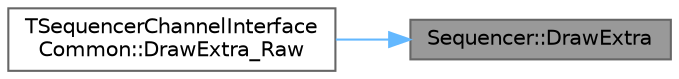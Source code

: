 digraph "Sequencer::DrawExtra"
{
 // INTERACTIVE_SVG=YES
 // LATEX_PDF_SIZE
  bgcolor="transparent";
  edge [fontname=Helvetica,fontsize=10,labelfontname=Helvetica,labelfontsize=10];
  node [fontname=Helvetica,fontsize=10,shape=box,height=0.2,width=0.4];
  rankdir="RL";
  Node1 [id="Node000001",label="Sequencer::DrawExtra",height=0.2,width=0.4,color="gray40", fillcolor="grey60", style="filled", fontcolor="black",tooltip="Draw additional content in addition to keys for a particular channel."];
  Node1 -> Node2 [id="edge1_Node000001_Node000002",dir="back",color="steelblue1",style="solid",tooltip=" "];
  Node2 [id="Node000002",label="TSequencerChannelInterface\lCommon::DrawExtra_Raw",height=0.2,width=0.4,color="grey40", fillcolor="white", style="filled",URL="$da/dae/structTSequencerChannelInterfaceCommon.html#aece2f8a0453aa824897896d81ae8ccd8",tooltip="Draw additional content in addition to keys for a particular channel."];
}
